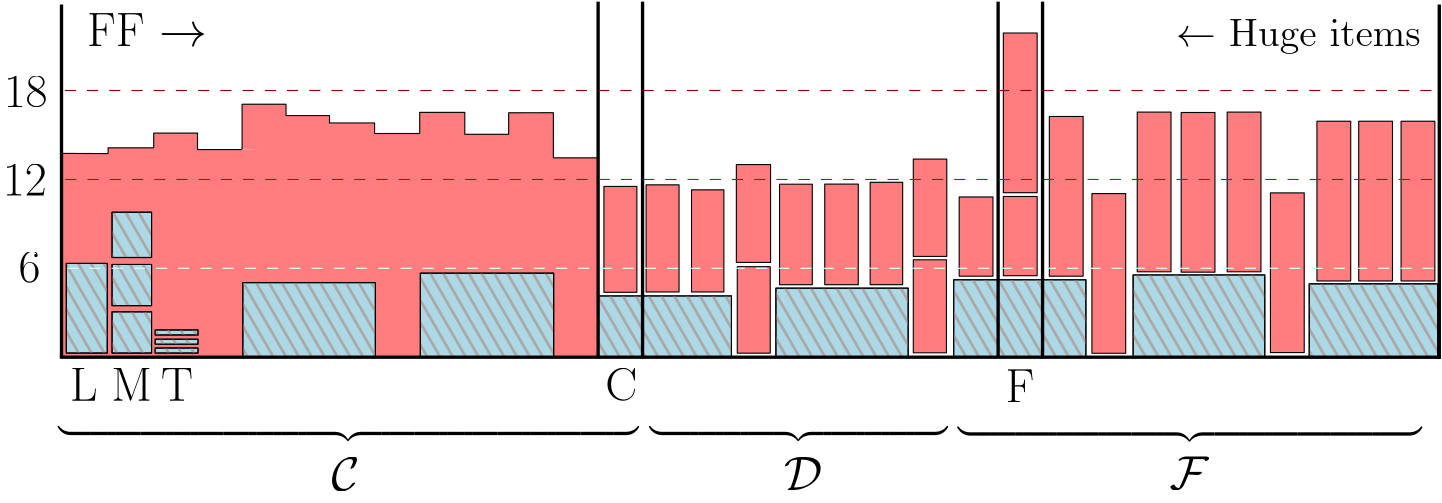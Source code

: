 <?xml version="1.0"?>
<!DOCTYPE ipe SYSTEM "ipe.dtd">
<ipe version="70005" creator="Ipe 7.1.4">
<info created="D:20140623123215" modified="D:20140623215715"/>
<ipestyle name="basic">
<symbol name="arrow/arc(spx)">
<path stroke="sym-stroke" fill="sym-stroke" pen="sym-pen">
0 0 m
-1 0.333 l
-1 -0.333 l
h
</path>
</symbol>
<symbol name="arrow/farc(spx)">
<path stroke="sym-stroke" fill="white" pen="sym-pen">
0 0 m
-1 0.333 l
-1 -0.333 l
h
</path>
</symbol>
<symbol name="mark/circle(sx)" transformations="translations">
<path fill="sym-stroke">
0.6 0 0 0.6 0 0 e
0.4 0 0 0.4 0 0 e
</path>
</symbol>
<symbol name="mark/disk(sx)" transformations="translations">
<path fill="sym-stroke">
0.6 0 0 0.6 0 0 e
</path>
</symbol>
<symbol name="mark/fdisk(sfx)" transformations="translations">
<group>
<path fill="sym-fill">
0.5 0 0 0.5 0 0 e
</path>
<path fill="sym-stroke" fillrule="eofill">
0.6 0 0 0.6 0 0 e
0.4 0 0 0.4 0 0 e
</path>
</group>
</symbol>
<symbol name="mark/box(sx)" transformations="translations">
<path fill="sym-stroke" fillrule="eofill">
-0.6 -0.6 m
0.6 -0.6 l
0.6 0.6 l
-0.6 0.6 l
h
-0.4 -0.4 m
0.4 -0.4 l
0.4 0.4 l
-0.4 0.4 l
h
</path>
</symbol>
<symbol name="mark/square(sx)" transformations="translations">
<path fill="sym-stroke">
-0.6 -0.6 m
0.6 -0.6 l
0.6 0.6 l
-0.6 0.6 l
h
</path>
</symbol>
<symbol name="mark/fsquare(sfx)" transformations="translations">
<group>
<path fill="sym-fill">
-0.5 -0.5 m
0.5 -0.5 l
0.5 0.5 l
-0.5 0.5 l
h
</path>
<path fill="sym-stroke" fillrule="eofill">
-0.6 -0.6 m
0.6 -0.6 l
0.6 0.6 l
-0.6 0.6 l
h
-0.4 -0.4 m
0.4 -0.4 l
0.4 0.4 l
-0.4 0.4 l
h
</path>
</group>
</symbol>
<symbol name="mark/cross(sx)" transformations="translations">
<group>
<path fill="sym-stroke">
-0.43 -0.57 m
0.57 0.43 l
0.43 0.57 l
-0.57 -0.43 l
h
</path>
<path fill="sym-stroke">
-0.43 0.57 m
0.57 -0.43 l
0.43 -0.57 l
-0.57 0.43 l
h
</path>
</group>
</symbol>
<symbol name="arrow/fnormal(spx)">
<path stroke="sym-stroke" fill="white" pen="sym-pen">
0 0 m
-1 0.333 l
-1 -0.333 l
h
</path>
</symbol>
<symbol name="arrow/pointed(spx)">
<path stroke="sym-stroke" fill="sym-stroke" pen="sym-pen">
0 0 m
-1 0.333 l
-0.8 0 l
-1 -0.333 l
h
</path>
</symbol>
<symbol name="arrow/fpointed(spx)">
<path stroke="sym-stroke" fill="white" pen="sym-pen">
0 0 m
-1 0.333 l
-0.8 0 l
-1 -0.333 l
h
</path>
</symbol>
<symbol name="arrow/linear(spx)">
<path stroke="sym-stroke" pen="sym-pen">
-1 0.333 m
0 0 l
-1 -0.333 l
</path>
</symbol>
<symbol name="arrow/fdouble(spx)">
<path stroke="sym-stroke" fill="white" pen="sym-pen">
0 0 m
-1 0.333 l
-1 -0.333 l
h
-1 0 m
-2 0.333 l
-2 -0.333 l
h
</path>
</symbol>
<symbol name="arrow/double(spx)">
<path stroke="sym-stroke" fill="sym-stroke" pen="sym-pen">
0 0 m
-1 0.333 l
-1 -0.333 l
h
-1 0 m
-2 0.333 l
-2 -0.333 l
h
</path>
</symbol>
<pen name="heavier" value="0.8"/>
<pen name="fat" value="1.2"/>
<pen name="ultrafat" value="2"/>
<symbolsize name="large" value="5"/>
<symbolsize name="small" value="2"/>
<symbolsize name="tiny" value="1.1"/>
<arrowsize name="large" value="10"/>
<arrowsize name="small" value="5"/>
<arrowsize name="tiny" value="3"/>
<color name="red" value="1 0 0"/>
<color name="green" value="0 1 0"/>
<color name="blue" value="0 0 1"/>
<color name="yellow" value="1 1 0"/>
<color name="orange" value="1 0.647 0"/>
<color name="gold" value="1 0.843 0"/>
<color name="purple" value="0.627 0.125 0.941"/>
<color name="gray" value="0.745"/>
<color name="brown" value="0.647 0.165 0.165"/>
<color name="navy" value="0 0 0.502"/>
<color name="pink" value="1 0.753 0.796"/>
<color name="seagreen" value="0.18 0.545 0.341"/>
<color name="turquoise" value="0.251 0.878 0.816"/>
<color name="violet" value="0.933 0.51 0.933"/>
<color name="darkblue" value="0 0 0.545"/>
<color name="darkcyan" value="0 0.545 0.545"/>
<color name="darkgray" value="0.663"/>
<color name="darkgreen" value="0 0.392 0"/>
<color name="darkmagenta" value="0.545 0 0.545"/>
<color name="darkorange" value="1 0.549 0"/>
<color name="darkred" value="0.545 0 0"/>
<color name="lightblue" value="0.678 0.847 0.902"/>
<color name="lightcyan" value="0.878 1 1"/>
<color name="lightgray" value="0.827"/>
<color name="lightgreen" value="0.565 0.933 0.565"/>
<color name="lightyellow" value="1 1 0.878"/>
<dashstyle name="dashed" value="[4] 0"/>
<dashstyle name="dotted" value="[1 3] 0"/>
<dashstyle name="dash dotted" value="[4 2 1 2] 0"/>
<dashstyle name="dash dot dotted" value="[4 2 1 2 1 2] 0"/>
<textsize name="large" value="\large"/>
<textsize name="Large" value="\Large"/>
<textsize name="LARGE" value="\LARGE"/>
<textsize name="huge" value="\huge"/>
<textsize name="Huge" value="\Huge"/>
<textsize name="small" value="\small"/>
<textsize name="footnote" value="\footnotesize"/>
<textsize name="tiny" value="\tiny"/>
<textstyle name="center" begin="\begin{center}" end="\end{center}"/>
<textstyle name="itemize" begin="\begin{itemize}" end="\end{itemize}"/>
<textstyle name="item" begin="\begin{itemize}\item{}" end="\end{itemize}"/>
<gridsize name="4 pts" value="4"/>
<gridsize name="8 pts (~3 mm)" value="8"/>
<gridsize name="16 pts (~6 mm)" value="16"/>
<gridsize name="32 pts (~12 mm)" value="32"/>
<gridsize name="10 pts (~3.5 mm)" value="10"/>
<gridsize name="20 pts (~7 mm)" value="20"/>
<gridsize name="14 pts (~5 mm)" value="14"/>
<gridsize name="28 pts (~10 mm)" value="28"/>
<gridsize name="56 pts (~20 mm)" value="56"/>
<anglesize name="90 deg" value="90"/>
<anglesize name="60 deg" value="60"/>
<anglesize name="45 deg" value="45"/>
<anglesize name="30 deg" value="30"/>
<anglesize name="22.5 deg" value="22.5"/>
<tiling name="falling" angle="-60" step="4" width="1"/>
<tiling name="rising" angle="30" step="4" width="1"/>
</ipestyle>
<page>
<layer name="alpha"/>
<layer name="pink"/>
<view layers="alpha pink" active="alpha"/>
<path layer="pink" matrix="1.02502 0 0 1.84596 154.333 -551.791" stroke="black" fill="1 0.49 0.498">
241.511 743.521 m
241.511 712.376 l
253.376 712.376 l
253.376 743.521 l
h
</path>
<path matrix="1.02502 0 0 0.915572 154.333 81.1124" stroke="black" fill="1 0.49 0.498">
241.511 743.521 m
241.511 712.376 l
253.376 712.376 l
253.376 743.521 l
h
</path>
<path matrix="-0.102498 0 0 2.25304 262.687 -954.558" fill="1 0.49 0.498">
64 768 m
64 736 l
240 736 l
240 768 l
h
</path>
<path matrix="1.02502 0 0 1.84596 267.22 -583.559" stroke="black" fill="1 0.49 0.498">
241.511 743.521 m
241.511 712.376 l
253.376 712.376 l
253.376 743.521 l
h
</path>
<path matrix="1.02502 0 0 1.84596 282.258 -583.559" stroke="black" fill="1 0.49 0.498">
241.511 743.521 m
241.511 712.376 l
253.376 712.376 l
253.376 743.521 l
h
</path>
<path matrix="1.02502 0 0 1.84596 218.345 -580.405" stroke="black" fill="1 0.49 0.498">
241.511 743.521 m
241.511 712.376 l
253.376 712.376 l
253.376 743.521 l
h
</path>
<path matrix="0.328395 0 0 2.14508 41.8971 -874.614" fill="1 0.49 0.498">
64 768 m
64 736 l
240 736 l
240 768 l
h
</path>
<path matrix="0.893739 0 0 2.3365 25.5027 -1015.67" fill="1 0.49 0.498">
64 768 m
64 736 l
240 736 l
240 768 l
h
</path>
<path layer="alpha" matrix="0.993785 0 0 0.838805 0.897915 113.481" stroke="black" fill="lightblue">
128 736 m
128 704 l
176 704 l
176 736 l
h
</path>
<path matrix="1 0 0 0.945656 0 38.2579" stroke="black" fill="lightblue">
192 736 m
192 704 l
240 704 l
240 736 l
h
</path>
<path matrix="0.998755 0 0 0.689472 0.378591 218.612" stroke="black" fill="lightblue">
256 736 m
256 704 l
304 704 l
304 736 l
h
</path>
<path layer="pink" matrix="0.998755 0 0 0.689472 0.378591 218.612" stroke="black" fill="darkgray" tiling="falling">
256 736 m
256 704 l
304 704 l
304 736 l
h
</path>
<path layer="alpha" matrix="0.962539 0 0 0.83041 203.988 119.231" stroke="black" fill="lightblue">
320 736 m
320 704 l
368 704 l
368 736 l
h
</path>
<path matrix="0.987442 0 0 0.925728 132.621 52.2875" stroke="black" fill="lightblue">
320 736 m
320 704 l
368 704 l
368 736 l
h
</path>
<path matrix="1 0 0 0.8 16 166.4" stroke="black" pen="fat">
256 832 m
256 672 l
256 672 l
</path>
<text matrix="1 0 0 1 24.014 0" transformations="translations" pos="48 816" stroke="black" type="label" width="43.143" height="11.761" depth="0" valign="baseline" size="LARGE">FF $\rightarrow$</text>
<text matrix="1 0 0 1 16 0" transformations="translations" pos="448 816" stroke="black" type="label" width="88.167" height="9.803" depth="2.79" valign="baseline" size="Large">$\leftarrow$ Huge items</text>
<text matrix="1 0 0 1 -2.32307 0.360655" transformations="translations" pos="464 656" stroke="black" type="label" width="14.083" height="11.764" depth="0" valign="baseline" size="LARGE">${\mathcal F}$</text>
<text matrix="1 0 0 1 18.6555 15.823" transformations="translations" pos="384 672" stroke="black" type="label" width="10.365" height="11.761" depth="0" valign="baseline" size="LARGE">F</text>
<text matrix="1 0 0 1 -304 0" transformations="translations" pos="464 656" stroke="black" type="label" width="10.069" height="11.764" depth="0" valign="baseline" size="LARGE">${\mathcal C}$</text>
<text matrix="1 0 0 1 18.5348 16.3583" transformations="translations" pos="240 672" stroke="black" type="label" width="11.493" height="11.761" depth="0" valign="baseline" size="LARGE">C</text>
<path matrix="1 0 0 0.8 0 166.4" stroke="black" pen="fat">
256 832 m
256 672 l
256 672 l
</path>
<text matrix="1 0 0 1 -141.066 0.22881" transformations="translations" pos="464 656" stroke="black" type="label" width="13.758" height="11.764" depth="0" valign="baseline" size="LARGE">${\mathcal D}$</text>
<path matrix="0.992149 0 0 0.776672 66.01 157.223" stroke="black" fill="lightblue">
256 736 m
256 704 l
304 704 l
304 736 l
h
</path>
<path matrix="0.991706 0 0 0.870945 130.123 90.8548" stroke="black" fill="lightblue">
256 736 m
256 704 l
304 704 l
304 736 l
h
</path>
<path layer="pink" matrix="0.991706 0 0 0.870945 130.123 90.8548" stroke="black" fill="darkgray" tiling="falling">
256 736 m
256 704 l
304 704 l
304 736 l
h
</path>
<path layer="alpha" matrix="1 0 0 0.8 144 166.4" stroke="black" pen="fat">
256 832 m
256 672 l
256 672 l
</path>
<path matrix="0.966021 0 0 69.4423 2.17466 -52531.67" stroke="darkred" dash="dashed">
64 768 m
576 768 l
576 768 l
</path>
<text matrix="1 0 0 1 9.98997 -5.98364" transformations="translations" pos="32 800" stroke="black" type="label" width="15.791" height="11.097" depth="0" valign="baseline" size="LARGE">18</text>
<text matrix="1 0 0 1 -0.963133 -4.48773" transformations="translations" pos="42.6409 766.701" stroke="black" type="label" width="15.791" height="11.097" depth="0" valign="baseline" size="LARGE">12</text>
<path stroke="black" fill="1 0.49 0.498">
62.9322 734.382 m
62.9662 777.376 l
79.5919 777.311 l
79.5919 779.387 l
96.0145 779.387 l
96.0145 779.387 l
96.0145 784.687 l
111.773 784.687 l
111.773 778.751 l
127.673 778.751 l
127.827 778.807 m
127.827 795.075 l
143.648 795.075 l
143.648 790.98 l
159.298 790.98 l
159.298 788.347 l
175.533 788.347 l
175.533 784.544 l
191.768 784.544 l
191.768 792.15 l
208.003 792.15 l
208.003 784.252 l
223.8 784.252 l
223.8 792.004 l
239.893 792.027 l
239.889 775.779 l
</path>
<path matrix="1 0 0 1 64.5852 -6.92122" stroke="black" fill="1 0.49 0.498">
241.511 743.521 m
241.511 712.376 l
253.376 712.376 l
253.376 743.521 l
h
</path>
<path matrix="1.03847 0 0 1.13103 54.963 -67.5908" stroke="black" fill="1 0.49 0.498">
241.511 743.521 m
241.511 712.376 l
253.376 712.376 l
253.376 743.521 l
h
</path>
<path matrix="1.0059 0 0 1.07488 126.53 -60.1251" stroke="black" fill="1 0.49 0.498">
241.511 743.521 m
241.511 712.376 l
253.376 712.376 l
253.376 743.521 l
h
</path>
<path matrix="1.01596 0 0 1.12529 124.1 -61.3461" stroke="black" fill="1 0.49 0.498">
241.511 743.521 m
241.511 712.376 l
253.376 712.376 l
253.376 743.521 l
h
</path>
<path matrix="1 0 0 1.22413 16.5773 -144.667" stroke="black" fill="1 0.49 0.498">
241.511 743.521 m
241.511 712.376 l
253.376 712.376 l
253.376 743.521 l
h
</path>
<path matrix="1 0 0 1.2386 31.7623 -154.861" stroke="black" fill="1 0.49 0.498">
241.511 743.521 m
241.511 712.376 l
253.376 712.376 l
253.376 743.521 l
h
</path>
<path matrix="0.981745 0 0 1.18061 52.5234 -113.548" stroke="black" fill="1 0.49 0.498">
241.511 743.521 m
241.511 712.376 l
253.376 712.376 l
253.376 743.521 l
h
</path>
<path matrix="0.993309 0 0 1.16184 81.417 -97.5647" stroke="black" fill="1 0.49 0.498">
241.511 743.521 m
241.511 712.376 l
253.376 712.376 l
253.376 743.521 l
h
</path>
<path matrix="0.98589 0 0 1.18405 115.834 -113.387" stroke="black" fill="1 0.49 0.498">
241.511 743.521 m
241.511 712.376 l
253.376 712.376 l
253.376 743.521 l
h
</path>
<path matrix="1.01779 0 0 1.16286 91.7773 -98.2907" stroke="black" fill="1 0.49 0.498">
241.511 743.521 m
241.511 712.376 l
253.376 712.376 l
253.376 743.521 l
h
</path>
<path layer="pink" matrix="1.02502 0 0 1.84596 297.51 -583.56" stroke="black" fill="1 0.49 0.498">
241.511 743.521 m
241.511 712.376 l
253.376 712.376 l
253.376 743.521 l
h
</path>
<path matrix="1.02502 0 0 1.84596 250.482 -609.348" stroke="black" fill="1 0.49 0.498">
241.511 743.521 m
241.511 712.376 l
253.376 712.376 l
253.376 743.521 l
h
</path>
<path matrix="1.02502 0 0 1.84596 234.909 -580.267" stroke="black" fill="1 0.49 0.498">
241.511 743.521 m
241.511 712.376 l
253.376 712.376 l
253.376 743.521 l
h
</path>
<path matrix="1.02502 0 0 1.84596 186.214 -609.595" stroke="black" fill="1 0.49 0.498">
241.511 743.521 m
241.511 712.376 l
253.376 712.376 l
253.376 743.521 l
h
</path>
<path matrix="1.02502 0 0 1.84596 202.528 -580.266" stroke="black" fill="1 0.49 0.498">
241.511 743.521 m
241.511 712.376 l
253.376 712.376 l
253.376 743.521 l
h
</path>
<path matrix="1.02502 0 0 1.84596 170.889 -581.839" stroke="black" fill="1 0.49 0.498">
241.511 743.521 m
241.511 712.376 l
253.376 712.376 l
253.376 743.521 l
h
</path>
<path matrix="1.02502 0 0 0.915572 138.43 80.9464" stroke="black" fill="1 0.49 0.498">
241.511 743.521 m
241.511 712.376 l
253.376 712.376 l
253.376 743.521 l
h
</path>
<path layer="alpha" matrix="0.96658 0 0 -1.9026 2.32902 2229.19" stroke="darkgreen" dash="dashed">
64 768 m
576 768 l
</path>
<path layer="pink" matrix="-2.84444 0 0 0.794588 790.997 169.868" stroke="black" pen="fat">
256 832 m
256 672 l
256 672 l
</path>
<path matrix="0.317553 0 0 0.79739 477.525 167.537" stroke="black" pen="fat">
256 832 m
256 672 l
256 672 l
</path>
<path layer="alpha" matrix="1 0 0 0.8 160 166.4" stroke="black" pen="fat">
256 832 m
256 672 l
256 672 l
</path>
<text layer="pink" matrix="1 0 0 1 4.74114 -35.9348" transformations="translations" pos="42.6409 766.701" stroke="black" type="label" width="7.895" height="11.097" depth="0" valign="baseline" size="LARGE">6</text>
<path stroke="black">
239.849 775.779 m
255.739 775.779 l
255.642 775.779 l
</path>
<text matrix="0.99968 -0.0252874 0.0252874 0.99968 -16.4126 7.59188" transformations="translations" pos="291.969 652.735" stroke="black" type="label" width="0" height="0" depth="0" valign="baseline" size="LARGE">$$</text>
<text matrix="0 1 -1 0 752 512" pos="160.143 579.705" stroke="black" type="label" width="10.051" height="110.964" depth="98.8" valign="baseline" size="Huge">
$\left\{
\vcenter{\vbox to 7.4cm {}
}
\right.$</text>
<text matrix="0 1 -1 0 914.17 511.976" pos="160.143 579.705" stroke="black" type="label" width="10.051" height="61.421" depth="49.13" valign="baseline" size="Huge">
$\left\{
\vcenter{\vbox to 3.9cm {}
}
\right.$</text>
<text matrix="0 1 -1 0 1054.97 511.795" pos="160.143 579.705" stroke="black" type="label" width="10.051" height="91.139" depth="78.94" valign="baseline" size="Huge">
$\left\{
\vcenter{\vbox to 6cm {}
}
\right.$</text>
<path matrix="0.993785 0 0 0.838805 0.897915 113.481" stroke="black" fill="darkgray" tiling="falling">
128 736 m
128 704 l
176 704 l
176 736 l
h
</path>
<path matrix="1 0 0 0.945656 0 38.2579" stroke="black" fill="darkgray" tiling="falling">
192 736 m
192 704 l
240 704 l
240 736 l
h
</path>
<path matrix="0.992149 0 0 0.776672 66.01 157.223" stroke="black" fill="darkgray" tiling="falling">
256 736 m
256 704 l
304 704 l
304 736 l
h
</path>
<path matrix="0.987442 0 0 0.925728 132.621 52.2875" stroke="black" fill="darkgray" tiling="falling">
320 736 m
320 704 l
368 704 l
368 736 l
h
</path>
<path matrix="0.962539 0 0 0.83041 203.988 119.231" stroke="black" fill="darkgray" tiling="falling">
320 736 m
320 704 l
368 704 l
368 736 l
h
</path>
<path matrix="1.00188 0 0 -0.333219 -1.88895 938.583" stroke="black" pen="fat">
64 704 m
560 704 l
560 704 l
</path>
<path layer="alpha" matrix="0.565364 0 0 3.27098 61.9807 -1550.11" stroke="black" fill="lightblue">
33.6691 694.119 m
33.6691 689.585 l
58.8263 689.585 l
58.8263 694.119 l
h
</path>
<path matrix="0.565364 0 0 3.27098 61.9807 -1533.06" stroke="black" fill="lightblue">
33.6691 694.119 m
33.6691 689.585 l
58.8263 689.585 l
58.8263 694.119 l
h
</path>
<path matrix="0.565348 0 0 3.59365 61.9815 -1738.22" stroke="black" fill="lightblue">
33.6691 694.119 m
33.6691 689.585 l
58.8263 689.585 l
58.8263 694.119 l
h
</path>
<path matrix="0.585905 0 0 7.11745 44.8268 -4202.58" stroke="black" fill="lightblue">
33.6691 694.119 m
33.6691 689.585 l
58.8263 689.585 l
58.8263 694.119 l
h
</path>
<path matrix="0.58543 0 0 0.94606 -162.528 102.697" stroke="black" fill="lightblue">
442.541 645.955 m
442.541 644.054 l
468.868 644.054 l
468.868 645.955 l
h
</path>
<path matrix="0.58543 0 0 0.94606 -162.528 99.3755" stroke="black" fill="lightblue">
442.541 645.955 m
442.541 644.054 l
468.868 644.054 l
468.868 645.955 l
h
</path>
<path matrix="0.58543 0 0 0.94606 -162.528 96.1933" stroke="black" fill="lightblue">
442.541 645.955 m
442.541 644.054 l
468.868 644.054 l
468.868 645.955 l
h
</path>
<path matrix="0.565364 0 0 3.27098 61.9807 -1550.11" stroke="black" fill="darkgray" tiling="falling">
33.6691 694.119 m
33.6691 689.585 l
58.8263 689.585 l
58.8263 694.119 l
h
</path>
<path matrix="0.565364 0 0 3.27098 61.9807 -1533.06" stroke="black" fill="darkgray" tiling="falling">
33.6691 694.119 m
33.6691 689.585 l
58.8263 689.585 l
58.8263 694.119 l
h
</path>
<path matrix="0.565348 0 0 3.59365 61.9815 -1738.22" stroke="black" fill="darkgray" tiling="falling">
33.6691 694.119 m
33.6691 689.585 l
58.8263 689.585 l
58.8263 694.119 l
h
</path>
<path matrix="0.585905 0 0 7.11745 44.8268 -4202.58" stroke="black" fill="darkgray" tiling="falling">
33.6691 694.119 m
33.6691 689.585 l
58.8263 689.585 l
58.8263 694.119 l
h
</path>
<path matrix="0.58543 0 0 0.94606 -162.528 102.697" stroke="black" fill="darkgray" tiling="falling">
442.541 645.955 m
442.541 644.054 l
468.868 644.054 l
468.868 645.955 l
h
</path>
<path matrix="0.58543 0 0 0.94606 -162.528 99.3755" stroke="black" fill="darkgray" tiling="falling">
442.541 645.955 m
442.541 644.054 l
468.868 644.054 l
468.868 645.955 l
h
</path>
<path matrix="0.58543 0 0 0.94606 -162.528 96.1933" stroke="black" fill="darkgray" tiling="falling">
442.541 645.955 m
442.541 644.054 l
468.868 644.054 l
468.868 645.955 l
h
</path>
<path layer="pink" matrix="0.964538 0 0 5.21661 3.10776 -3270.35" stroke="lightcyan" dash="dashed">
64 768 m
576 768 l
576 768 l
</path>
<text layer="alpha" matrix="1 0 0 1 -174.165 16.3583" transformations="translations" pos="240 672" stroke="black" type="label" width="9.915" height="11.761" depth="0" valign="baseline" size="LARGE">L</text>
<text matrix="1 0 0 1 -159.265 16.3583" transformations="translations" pos="240 672" stroke="black" type="label" width="14.634" height="11.761" depth="0" valign="baseline" size="LARGE">M</text>
<text matrix="1 0 0 1 -141.365 16.3583" transformations="translations" pos="240 672" stroke="black" type="label" width="11.493" height="11.761" depth="0" valign="baseline" size="LARGE">T</text>
</page>
</ipe>
